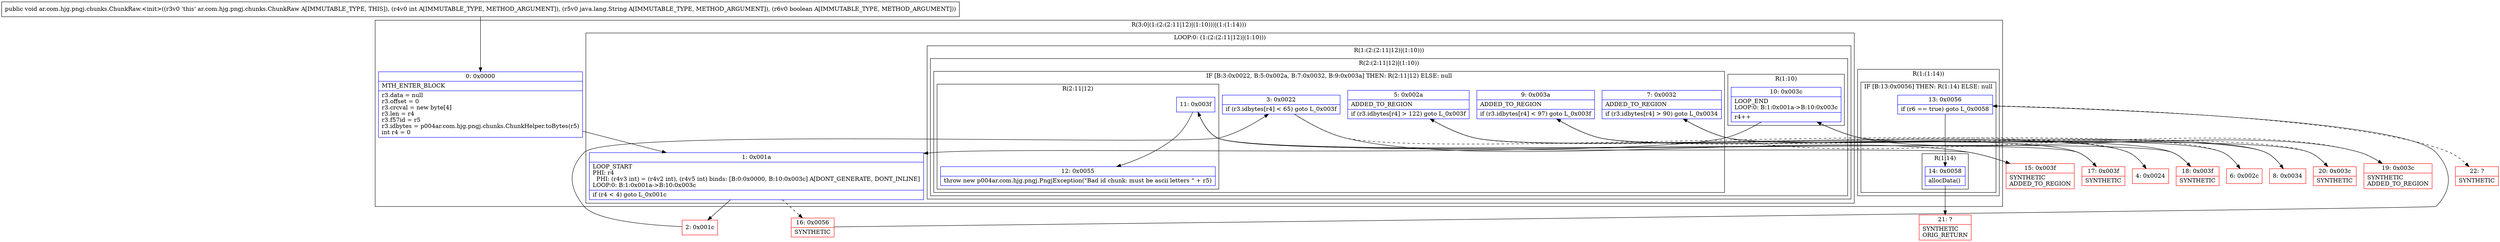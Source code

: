 digraph "CFG forar.com.hjg.pngj.chunks.ChunkRaw.\<init\>(ILjava\/lang\/String;Z)V" {
subgraph cluster_Region_1274740800 {
label = "R(3:0|(1:(2:(2:11|12)|(1:10)))|(1:(1:14)))";
node [shape=record,color=blue];
Node_0 [shape=record,label="{0\:\ 0x0000|MTH_ENTER_BLOCK\l|r3.data = null\lr3.offset = 0\lr3.crcval = new byte[4]\lr3.len = r4\lr3.f57id = r5\lr3.idbytes = p004ar.com.hjg.pngj.chunks.ChunkHelper.toBytes(r5)\lint r4 = 0\l}"];
subgraph cluster_LoopRegion_834810775 {
label = "LOOP:0: (1:(2:(2:11|12)|(1:10)))";
node [shape=record,color=blue];
Node_1 [shape=record,label="{1\:\ 0x001a|LOOP_START\lPHI: r4 \l  PHI: (r4v3 int) = (r4v2 int), (r4v5 int) binds: [B:0:0x0000, B:10:0x003c] A[DONT_GENERATE, DONT_INLINE]\lLOOP:0: B:1:0x001a\-\>B:10:0x003c\l|if (r4 \< 4) goto L_0x001c\l}"];
subgraph cluster_Region_691640417 {
label = "R(1:(2:(2:11|12)|(1:10)))";
node [shape=record,color=blue];
subgraph cluster_Region_387750086 {
label = "R(2:(2:11|12)|(1:10))";
node [shape=record,color=blue];
subgraph cluster_IfRegion_2042615614 {
label = "IF [B:3:0x0022, B:5:0x002a, B:7:0x0032, B:9:0x003a] THEN: R(2:11|12) ELSE: null";
node [shape=record,color=blue];
Node_3 [shape=record,label="{3\:\ 0x0022|if (r3.idbytes[r4] \< 65) goto L_0x003f\l}"];
Node_5 [shape=record,label="{5\:\ 0x002a|ADDED_TO_REGION\l|if (r3.idbytes[r4] \> 122) goto L_0x003f\l}"];
Node_7 [shape=record,label="{7\:\ 0x0032|ADDED_TO_REGION\l|if (r3.idbytes[r4] \> 90) goto L_0x0034\l}"];
Node_9 [shape=record,label="{9\:\ 0x003a|ADDED_TO_REGION\l|if (r3.idbytes[r4] \< 97) goto L_0x003f\l}"];
subgraph cluster_Region_1368759523 {
label = "R(2:11|12)";
node [shape=record,color=blue];
Node_11 [shape=record,label="{11\:\ 0x003f}"];
Node_12 [shape=record,label="{12\:\ 0x0055|throw new p004ar.com.hjg.pngj.PngjException(\"Bad id chunk: must be ascii letters \" + r5)\l}"];
}
}
subgraph cluster_Region_511859928 {
label = "R(1:10)";
node [shape=record,color=blue];
Node_10 [shape=record,label="{10\:\ 0x003c|LOOP_END\lLOOP:0: B:1:0x001a\-\>B:10:0x003c\l|r4++\l}"];
}
}
}
}
subgraph cluster_Region_460226176 {
label = "R(1:(1:14))";
node [shape=record,color=blue];
subgraph cluster_IfRegion_2121336604 {
label = "IF [B:13:0x0056] THEN: R(1:14) ELSE: null";
node [shape=record,color=blue];
Node_13 [shape=record,label="{13\:\ 0x0056|if (r6 == true) goto L_0x0058\l}"];
subgraph cluster_Region_232291004 {
label = "R(1:14)";
node [shape=record,color=blue];
Node_14 [shape=record,label="{14\:\ 0x0058|allocData()\l}"];
}
}
}
}
Node_2 [shape=record,color=red,label="{2\:\ 0x001c}"];
Node_4 [shape=record,color=red,label="{4\:\ 0x0024}"];
Node_6 [shape=record,color=red,label="{6\:\ 0x002c}"];
Node_8 [shape=record,color=red,label="{8\:\ 0x0034}"];
Node_15 [shape=record,color=red,label="{15\:\ 0x003f|SYNTHETIC\lADDED_TO_REGION\l}"];
Node_16 [shape=record,color=red,label="{16\:\ 0x0056|SYNTHETIC\l}"];
Node_17 [shape=record,color=red,label="{17\:\ 0x003f|SYNTHETIC\l}"];
Node_18 [shape=record,color=red,label="{18\:\ 0x003f|SYNTHETIC\l}"];
Node_19 [shape=record,color=red,label="{19\:\ 0x003c|SYNTHETIC\lADDED_TO_REGION\l}"];
Node_20 [shape=record,color=red,label="{20\:\ 0x003c|SYNTHETIC\l}"];
Node_21 [shape=record,color=red,label="{21\:\ ?|SYNTHETIC\lORIG_RETURN\l}"];
Node_22 [shape=record,color=red,label="{22\:\ ?|SYNTHETIC\l}"];
MethodNode[shape=record,label="{public void ar.com.hjg.pngj.chunks.ChunkRaw.\<init\>((r3v0 'this' ar.com.hjg.pngj.chunks.ChunkRaw A[IMMUTABLE_TYPE, THIS]), (r4v0 int A[IMMUTABLE_TYPE, METHOD_ARGUMENT]), (r5v0 java.lang.String A[IMMUTABLE_TYPE, METHOD_ARGUMENT]), (r6v0 boolean A[IMMUTABLE_TYPE, METHOD_ARGUMENT])) }"];
MethodNode -> Node_0;
Node_0 -> Node_1;
Node_1 -> Node_2;
Node_1 -> Node_16[style=dashed];
Node_3 -> Node_4[style=dashed];
Node_3 -> Node_15;
Node_5 -> Node_6[style=dashed];
Node_5 -> Node_17;
Node_7 -> Node_8;
Node_7 -> Node_19[style=dashed];
Node_9 -> Node_18;
Node_9 -> Node_20[style=dashed];
Node_11 -> Node_12;
Node_10 -> Node_1;
Node_13 -> Node_14;
Node_13 -> Node_22[style=dashed];
Node_14 -> Node_21;
Node_2 -> Node_3;
Node_4 -> Node_5;
Node_6 -> Node_7;
Node_8 -> Node_9;
Node_15 -> Node_11;
Node_16 -> Node_13;
Node_17 -> Node_11;
Node_18 -> Node_11;
Node_19 -> Node_10;
Node_20 -> Node_10;
}


